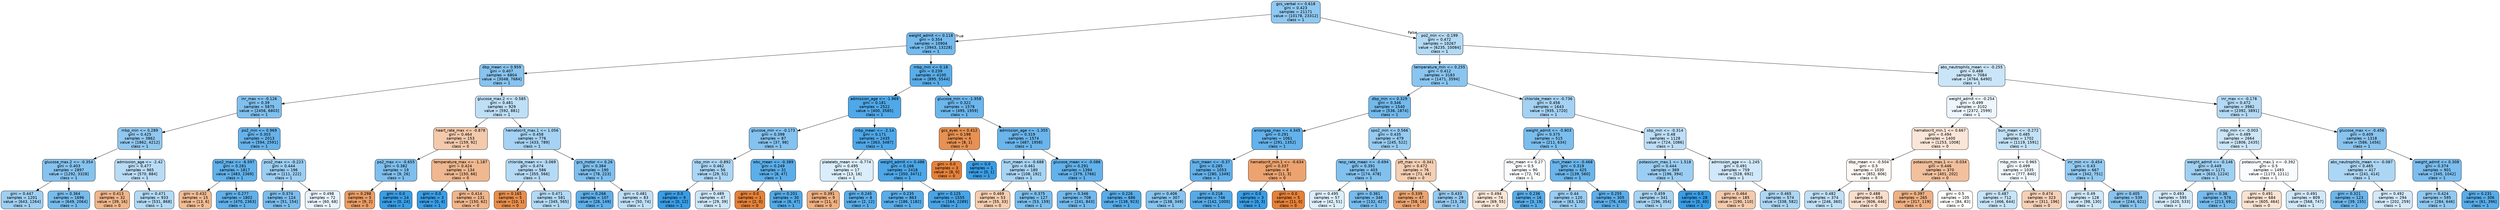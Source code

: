 digraph Tree {
node [shape=box, style="filled, rounded", color="black", fontname="helvetica"] ;
edge [fontname="helvetica"] ;
0 [label="gcs_verbal <= 0.618\ngini = 0.423\nsamples = 21171\nvalue = [10178, 23312]\nclass = 1", fillcolor="#8fc8f0"] ;
1 [label="weight_admit <= 0.118\ngini = 0.354\nsamples = 10904\nvalue = [3943, 13228]\nclass = 1", fillcolor="#74baed"] ;
0 -> 1 [labeldistance=2.5, labelangle=45, headlabel="True"] ;
2 [label="dbp_mean <= 0.959\ngini = 0.407\nsamples = 6804\nvalue = [3048, 7684]\nclass = 1", fillcolor="#88c4ef"] ;
1 -> 2 ;
3 [label="inr_max <= -0.126\ngini = 0.39\nsamples = 5875\nvalue = [2456, 6803]\nclass = 1", fillcolor="#80c0ee"] ;
2 -> 3 ;
4 [label="mbp_min <= 0.289\ngini = 0.425\nsamples = 3862\nvalue = [1862, 4212]\nclass = 1", fillcolor="#91c8f0"] ;
3 -> 4 ;
5 [label="glucose_max.2 <= -0.354\ngini = 0.403\nsamples = 2897\nvalue = [1292, 3328]\nclass = 1", fillcolor="#86c3ef"] ;
4 -> 5 ;
6 [label="gini = 0.447\nsamples = 1201\nvalue = [643, 1264]\nclass = 1", fillcolor="#9ecff2"] ;
5 -> 6 ;
7 [label="gini = 0.364\nsamples = 1696\nvalue = [649, 2064]\nclass = 1", fillcolor="#77bced"] ;
5 -> 7 ;
8 [label="admission_age <= -2.42\ngini = 0.477\nsamples = 965\nvalue = [570, 884]\nclass = 1", fillcolor="#b9dcf6"] ;
4 -> 8 ;
9 [label="gini = 0.413\nsamples = 32\nvalue = [39, 16]\nclass = 0", fillcolor="#f0b58a"] ;
8 -> 9 ;
10 [label="gini = 0.471\nsamples = 933\nvalue = [531, 868]\nclass = 1", fillcolor="#b2d9f5"] ;
8 -> 10 ;
11 [label="po2_min <= 0.969\ngini = 0.303\nsamples = 2013\nvalue = [594, 2591]\nclass = 1", fillcolor="#66b3eb"] ;
3 -> 11 ;
12 [label="spo2_max <= -6.597\ngini = 0.281\nsamples = 1817\nvalue = [483, 2369]\nclass = 1", fillcolor="#61b1ea"] ;
11 -> 12 ;
13 [label="gini = 0.432\nsamples = 15\nvalue = [13, 6]\nclass = 0", fillcolor="#f1bb94"] ;
12 -> 13 ;
14 [label="gini = 0.277\nsamples = 1802\nvalue = [470, 2363]\nclass = 1", fillcolor="#60b0ea"] ;
12 -> 14 ;
15 [label="pco2_max <= -0.223\ngini = 0.444\nsamples = 196\nvalue = [111, 222]\nclass = 1", fillcolor="#9ccef2"] ;
11 -> 15 ;
16 [label="gini = 0.374\nsamples = 124\nvalue = [51, 154]\nclass = 1", fillcolor="#7bbdee"] ;
15 -> 16 ;
17 [label="gini = 0.498\nsamples = 72\nvalue = [60, 68]\nclass = 1", fillcolor="#e8f3fc"] ;
15 -> 17 ;
18 [label="glucose_max.2 <= -0.585\ngini = 0.481\nsamples = 929\nvalue = [592, 881]\nclass = 1", fillcolor="#bedff6"] ;
2 -> 18 ;
19 [label="heart_rate_max <= -0.878\ngini = 0.464\nsamples = 153\nvalue = [159, 92]\nclass = 0", fillcolor="#f4caac"] ;
18 -> 19 ;
20 [label="po2_max <= -0.655\ngini = 0.382\nsamples = 19\nvalue = [9, 26]\nclass = 1", fillcolor="#7ebfee"] ;
19 -> 20 ;
21 [label="gini = 0.298\nsamples = 5\nvalue = [9, 2]\nclass = 0", fillcolor="#eb9d65"] ;
20 -> 21 ;
22 [label="gini = 0.0\nsamples = 14\nvalue = [0, 24]\nclass = 1", fillcolor="#399de5"] ;
20 -> 22 ;
23 [label="temperature_max <= -1.187\ngini = 0.424\nsamples = 134\nvalue = [150, 66]\nclass = 0", fillcolor="#f0b890"] ;
19 -> 23 ;
24 [label="gini = 0.0\nsamples = 3\nvalue = [0, 4]\nclass = 1", fillcolor="#399de5"] ;
23 -> 24 ;
25 [label="gini = 0.414\nsamples = 131\nvalue = [150, 62]\nclass = 0", fillcolor="#f0b58b"] ;
23 -> 25 ;
26 [label="hematocrit_max.1 <= 1.056\ngini = 0.458\nsamples = 776\nvalue = [433, 789]\nclass = 1", fillcolor="#a6d3f3"] ;
18 -> 26 ;
27 [label="chloride_mean <= -3.069\ngini = 0.474\nsamples = 586\nvalue = [355, 566]\nclass = 1", fillcolor="#b5daf5"] ;
26 -> 27 ;
28 [label="gini = 0.165\nsamples = 5\nvalue = [10, 1]\nclass = 0", fillcolor="#e88e4d"] ;
27 -> 28 ;
29 [label="gini = 0.471\nsamples = 581\nvalue = [345, 565]\nclass = 1", fillcolor="#b2d9f5"] ;
27 -> 29 ;
30 [label="gcs_motor <= 0.26\ngini = 0.384\nsamples = 190\nvalue = [78, 223]\nclass = 1", fillcolor="#7ebfee"] ;
26 -> 30 ;
31 [label="gini = 0.266\nsamples = 107\nvalue = [28, 149]\nclass = 1", fillcolor="#5eafea"] ;
30 -> 31 ;
32 [label="gini = 0.481\nsamples = 83\nvalue = [50, 74]\nclass = 1", fillcolor="#bfdff7"] ;
30 -> 32 ;
33 [label="mbp_min <= 0.18\ngini = 0.239\nsamples = 4100\nvalue = [895, 5544]\nclass = 1", fillcolor="#59ade9"] ;
1 -> 33 ;
34 [label="admission_age <= -1.969\ngini = 0.181\nsamples = 2522\nvalue = [400, 3585]\nclass = 1", fillcolor="#4fa8e8"] ;
33 -> 34 ;
35 [label="glucose_min <= -0.173\ngini = 0.398\nsamples = 87\nvalue = [37, 98]\nclass = 1", fillcolor="#84c2ef"] ;
34 -> 35 ;
36 [label="sbp_min <= -0.892\ngini = 0.462\nsamples = 56\nvalue = [29, 51]\nclass = 1", fillcolor="#aad5f4"] ;
35 -> 36 ;
37 [label="gini = 0.0\nsamples = 9\nvalue = [0, 12]\nclass = 1", fillcolor="#399de5"] ;
36 -> 37 ;
38 [label="gini = 0.489\nsamples = 47\nvalue = [29, 39]\nclass = 1", fillcolor="#cce6f8"] ;
36 -> 38 ;
39 [label="wbc_mean <= -0.389\ngini = 0.249\nsamples = 31\nvalue = [8, 47]\nclass = 1", fillcolor="#5baee9"] ;
35 -> 39 ;
40 [label="gini = 0.0\nsamples = 1\nvalue = [2, 0]\nclass = 0", fillcolor="#e58139"] ;
39 -> 40 ;
41 [label="gini = 0.201\nsamples = 30\nvalue = [6, 47]\nclass = 1", fillcolor="#52aae8"] ;
39 -> 41 ;
42 [label="mbp_mean <= -2.14\ngini = 0.171\nsamples = 2435\nvalue = [363, 3487]\nclass = 1", fillcolor="#4ea7e8"] ;
34 -> 42 ;
43 [label="platelets_mean <= -0.774\ngini = 0.495\nsamples = 17\nvalue = [13, 16]\nclass = 1", fillcolor="#daedfa"] ;
42 -> 43 ;
44 [label="gini = 0.391\nsamples = 9\nvalue = [11, 4]\nclass = 0", fillcolor="#eeaf81"] ;
43 -> 44 ;
45 [label="gini = 0.245\nsamples = 8\nvalue = [2, 12]\nclass = 1", fillcolor="#5aade9"] ;
43 -> 45 ;
46 [label="weight_admit <= 0.486\ngini = 0.166\nsamples = 2418\nvalue = [350, 3471]\nclass = 1", fillcolor="#4da7e8"] ;
42 -> 46 ;
47 [label="gini = 0.235\nsamples = 863\nvalue = [186, 1182]\nclass = 1", fillcolor="#58ace9"] ;
46 -> 47 ;
48 [label="gini = 0.125\nsamples = 1555\nvalue = [164, 2289]\nclass = 1", fillcolor="#47a4e7"] ;
46 -> 48 ;
49 [label="glucose_min <= -1.958\ngini = 0.322\nsamples = 1578\nvalue = [495, 1959]\nclass = 1", fillcolor="#6bb6ec"] ;
33 -> 49 ;
50 [label="gcs_eyes <= 0.412\ngini = 0.198\nsamples = 4\nvalue = [8, 1]\nclass = 0", fillcolor="#e89152"] ;
49 -> 50 ;
51 [label="gini = 0.0\nsamples = 3\nvalue = [8, 0]\nclass = 0", fillcolor="#e58139"] ;
50 -> 51 ;
52 [label="gini = 0.0\nsamples = 1\nvalue = [0, 1]\nclass = 1", fillcolor="#399de5"] ;
50 -> 52 ;
53 [label="admission_age <= -1.355\ngini = 0.319\nsamples = 1574\nvalue = [487, 1958]\nclass = 1", fillcolor="#6ab5eb"] ;
49 -> 53 ;
54 [label="bun_mean <= -0.688\ngini = 0.461\nsamples = 180\nvalue = [108, 192]\nclass = 1", fillcolor="#a8d4f4"] ;
53 -> 54 ;
55 [label="gini = 0.469\nsamples = 53\nvalue = [55, 33]\nclass = 0", fillcolor="#f5cdb0"] ;
54 -> 55 ;
56 [label="gini = 0.375\nsamples = 127\nvalue = [53, 159]\nclass = 1", fillcolor="#7bbeee"] ;
54 -> 56 ;
57 [label="glucose_mean <= -0.086\ngini = 0.291\nsamples = 1394\nvalue = [379, 1766]\nclass = 1", fillcolor="#63b2eb"] ;
53 -> 57 ;
58 [label="gini = 0.346\nsamples = 708\nvalue = [241, 843]\nclass = 1", fillcolor="#72b9ec"] ;
57 -> 58 ;
59 [label="gini = 0.226\nsamples = 686\nvalue = [138, 923]\nclass = 1", fillcolor="#57ace9"] ;
57 -> 59 ;
60 [label="po2_min <= -0.199\ngini = 0.472\nsamples = 10267\nvalue = [6235, 10084]\nclass = 1", fillcolor="#b3daf5"] ;
0 -> 60 [labeldistance=2.5, labelangle=-45, headlabel="False"] ;
61 [label="temperature_min <= 0.255\ngini = 0.412\nsamples = 3183\nvalue = [1471, 3594]\nclass = 1", fillcolor="#8ac5f0"] ;
60 -> 61 ;
62 [label="dbp_min <= 0.329\ngini = 0.346\nsamples = 1540\nvalue = [536, 1874]\nclass = 1", fillcolor="#72b9ec"] ;
61 -> 62 ;
63 [label="aniongap_max <= 4.345\ngini = 0.291\nsamples = 1061\nvalue = [291, 1352]\nclass = 1", fillcolor="#64b2eb"] ;
62 -> 63 ;
64 [label="bun_mean <= -0.37\ngini = 0.285\nsamples = 1053\nvalue = [280, 1349]\nclass = 1", fillcolor="#62b1ea"] ;
63 -> 64 ;
65 [label="gini = 0.406\nsamples = 307\nvalue = [138, 349]\nclass = 1", fillcolor="#87c4ef"] ;
64 -> 65 ;
66 [label="gini = 0.218\nsamples = 746\nvalue = [142, 1000]\nclass = 1", fillcolor="#55abe9"] ;
64 -> 66 ;
67 [label="hematocrit_min.1 <= -0.634\ngini = 0.337\nsamples = 8\nvalue = [11, 3]\nclass = 0", fillcolor="#eca36f"] ;
63 -> 67 ;
68 [label="gini = 0.0\nsamples = 3\nvalue = [0, 3]\nclass = 1", fillcolor="#399de5"] ;
67 -> 68 ;
69 [label="gini = 0.0\nsamples = 5\nvalue = [11, 0]\nclass = 0", fillcolor="#e58139"] ;
67 -> 69 ;
70 [label="spo2_min <= 0.566\ngini = 0.435\nsamples = 479\nvalue = [245, 522]\nclass = 1", fillcolor="#96cbf1"] ;
62 -> 70 ;
71 [label="resp_rate_mean <= -0.694\ngini = 0.391\nsamples = 403\nvalue = [174, 478]\nclass = 1", fillcolor="#81c1ee"] ;
70 -> 71 ;
72 [label="gini = 0.495\nsamples = 57\nvalue = [42, 51]\nclass = 1", fillcolor="#dceefa"] ;
71 -> 72 ;
73 [label="gini = 0.361\nsamples = 346\nvalue = [132, 427]\nclass = 1", fillcolor="#76bbed"] ;
71 -> 73 ;
74 [label="ptt_max <= -0.341\ngini = 0.472\nsamples = 76\nvalue = [71, 44]\nclass = 0", fillcolor="#f5cfb4"] ;
70 -> 74 ;
75 [label="gini = 0.339\nsamples = 47\nvalue = [58, 16]\nclass = 0", fillcolor="#eca470"] ;
74 -> 75 ;
76 [label="gini = 0.433\nsamples = 29\nvalue = [13, 28]\nclass = 1", fillcolor="#95caf1"] ;
74 -> 76 ;
77 [label="chloride_mean <= -0.736\ngini = 0.456\nsamples = 1643\nvalue = [935, 1720]\nclass = 1", fillcolor="#a5d2f3"] ;
61 -> 77 ;
78 [label="weight_admit <= -0.803\ngini = 0.375\nsamples = 515\nvalue = [211, 634]\nclass = 1", fillcolor="#7bbeee"] ;
77 -> 78 ;
79 [label="wbc_mean <= 0.27\ngini = 0.5\nsamples = 90\nvalue = [72, 74]\nclass = 1", fillcolor="#fafcfe"] ;
78 -> 79 ;
80 [label="gini = 0.494\nsamples = 74\nvalue = [69, 55]\nclass = 0", fillcolor="#fae5d7"] ;
79 -> 80 ;
81 [label="gini = 0.236\nsamples = 16\nvalue = [3, 19]\nclass = 1", fillcolor="#58ace9"] ;
79 -> 81 ;
82 [label="bun_mean <= -0.468\ngini = 0.319\nsamples = 425\nvalue = [139, 560]\nclass = 1", fillcolor="#6ab5eb"] ;
78 -> 82 ;
83 [label="gini = 0.44\nsamples = 120\nvalue = [63, 130]\nclass = 1", fillcolor="#99ccf2"] ;
82 -> 83 ;
84 [label="gini = 0.255\nsamples = 305\nvalue = [76, 430]\nclass = 1", fillcolor="#5caeea"] ;
82 -> 84 ;
85 [label="sbp_min <= -0.314\ngini = 0.48\nsamples = 1128\nvalue = [724, 1086]\nclass = 1", fillcolor="#bddef6"] ;
77 -> 85 ;
86 [label="potassium_max.1 <= 1.518\ngini = 0.444\nsamples = 369\nvalue = [196, 394]\nclass = 1", fillcolor="#9bcef2"] ;
85 -> 86 ;
87 [label="gini = 0.459\nsamples = 341\nvalue = [196, 354]\nclass = 1", fillcolor="#a7d3f3"] ;
86 -> 87 ;
88 [label="gini = 0.0\nsamples = 28\nvalue = [0, 40]\nclass = 1", fillcolor="#399de5"] ;
86 -> 88 ;
89 [label="admission_age <= -1.245\ngini = 0.491\nsamples = 759\nvalue = [528, 692]\nclass = 1", fillcolor="#d0e8f9"] ;
85 -> 89 ;
90 [label="gini = 0.464\nsamples = 185\nvalue = [190, 110]\nclass = 0", fillcolor="#f4caac"] ;
89 -> 90 ;
91 [label="gini = 0.465\nsamples = 574\nvalue = [338, 582]\nclass = 1", fillcolor="#acd6f4"] ;
89 -> 91 ;
92 [label="abs_neutrophils_mean <= -0.255\ngini = 0.488\nsamples = 7084\nvalue = [4764, 6490]\nclass = 1", fillcolor="#cae5f8"] ;
60 -> 92 ;
93 [label="weight_admit <= -0.254\ngini = 0.499\nsamples = 3102\nvalue = [2372, 2599]\nclass = 1", fillcolor="#eef6fd"] ;
92 -> 93 ;
94 [label="hematocrit_min.1 <= 0.667\ngini = 0.494\nsamples = 1400\nvalue = [1253, 1008]\nclass = 0", fillcolor="#fae6d8"] ;
93 -> 94 ;
95 [label="dbp_mean <= -0.504\ngini = 0.5\nsamples = 1030\nvalue = [852, 806]\nclass = 0", fillcolor="#fef8f4"] ;
94 -> 95 ;
96 [label="gini = 0.482\nsamples = 374\nvalue = [246, 360]\nclass = 1", fillcolor="#c0e0f7"] ;
95 -> 96 ;
97 [label="gini = 0.488\nsamples = 656\nvalue = [606, 446]\nclass = 0", fillcolor="#f8decb"] ;
95 -> 97 ;
98 [label="potassium_max.1 <= -0.034\ngini = 0.446\nsamples = 370\nvalue = [401, 202]\nclass = 0", fillcolor="#f2c09d"] ;
94 -> 98 ;
99 [label="gini = 0.397\nsamples = 265\nvalue = [317, 119]\nclass = 0", fillcolor="#efb083"] ;
98 -> 99 ;
100 [label="gini = 0.5\nsamples = 105\nvalue = [84, 83]\nclass = 0", fillcolor="#fffefd"] ;
98 -> 100 ;
101 [label="bun_mean <= -0.272\ngini = 0.485\nsamples = 1702\nvalue = [1119, 1591]\nclass = 1", fillcolor="#c4e2f7"] ;
93 -> 101 ;
102 [label="mbp_min <= 0.965\ngini = 0.499\nsamples = 1035\nvalue = [777, 840]\nclass = 1", fillcolor="#f0f8fd"] ;
101 -> 102 ;
103 [label="gini = 0.487\nsamples = 712\nvalue = [466, 644]\nclass = 1", fillcolor="#c8e4f8"] ;
102 -> 103 ;
104 [label="gini = 0.474\nsamples = 323\nvalue = [311, 196]\nclass = 0", fillcolor="#f5d0b6"] ;
102 -> 104 ;
105 [label="inr_min <= -0.454\ngini = 0.43\nsamples = 667\nvalue = [342, 751]\nclass = 1", fillcolor="#93caf1"] ;
101 -> 105 ;
106 [label="gini = 0.49\nsamples = 128\nvalue = [98, 130]\nclass = 1", fillcolor="#cee7f9"] ;
105 -> 106 ;
107 [label="gini = 0.405\nsamples = 539\nvalue = [244, 621]\nclass = 1", fillcolor="#87c4ef"] ;
105 -> 107 ;
108 [label="inr_max <= -0.178\ngini = 0.472\nsamples = 3982\nvalue = [2392, 3891]\nclass = 1", fillcolor="#b3d9f5"] ;
92 -> 108 ;
109 [label="mbp_min <= -0.003\ngini = 0.489\nsamples = 2664\nvalue = [1806, 2435]\nclass = 1", fillcolor="#cce6f8"] ;
108 -> 109 ;
110 [label="weight_admit <= -0.146\ngini = 0.449\nsamples = 1171\nvalue = [633, 1224]\nclass = 1", fillcolor="#9fd0f2"] ;
109 -> 110 ;
111 [label="gini = 0.493\nsamples = 595\nvalue = [420, 533]\nclass = 1", fillcolor="#d5eaf9"] ;
110 -> 111 ;
112 [label="gini = 0.36\nsamples = 576\nvalue = [213, 691]\nclass = 1", fillcolor="#76bbed"] ;
110 -> 112 ;
113 [label="potassium_max.1 <= -0.392\ngini = 0.5\nsamples = 1493\nvalue = [1173, 1211]\nclass = 1", fillcolor="#f9fcfe"] ;
109 -> 113 ;
114 [label="gini = 0.491\nsamples = 684\nvalue = [605, 464]\nclass = 0", fillcolor="#f9e2d1"] ;
113 -> 114 ;
115 [label="gini = 0.491\nsamples = 809\nvalue = [568, 747]\nclass = 1", fillcolor="#d0e8f9"] ;
113 -> 115 ;
116 [label="glucose_max <= -0.456\ngini = 0.409\nsamples = 1318\nvalue = [586, 1456]\nclass = 1", fillcolor="#89c4ef"] ;
108 -> 116 ;
117 [label="abs_neutrophils_mean <= -0.087\ngini = 0.465\nsamples = 417\nvalue = [241, 414]\nclass = 1", fillcolor="#acd6f4"] ;
116 -> 117 ;
118 [label="gini = 0.321\nsamples = 123\nvalue = [39, 155]\nclass = 1", fillcolor="#6bb6ec"] ;
117 -> 118 ;
119 [label="gini = 0.492\nsamples = 294\nvalue = [202, 259]\nclass = 1", fillcolor="#d3e9f9"] ;
117 -> 119 ;
120 [label="weight_admit <= 0.308\ngini = 0.374\nsamples = 901\nvalue = [345, 1042]\nclass = 1", fillcolor="#7bbdee"] ;
116 -> 120 ;
121 [label="gini = 0.424\nsamples = 595\nvalue = [284, 646]\nclass = 1", fillcolor="#90c8f0"] ;
120 -> 121 ;
122 [label="gini = 0.231\nsamples = 306\nvalue = [61, 396]\nclass = 1", fillcolor="#58ace9"] ;
120 -> 122 ;
}